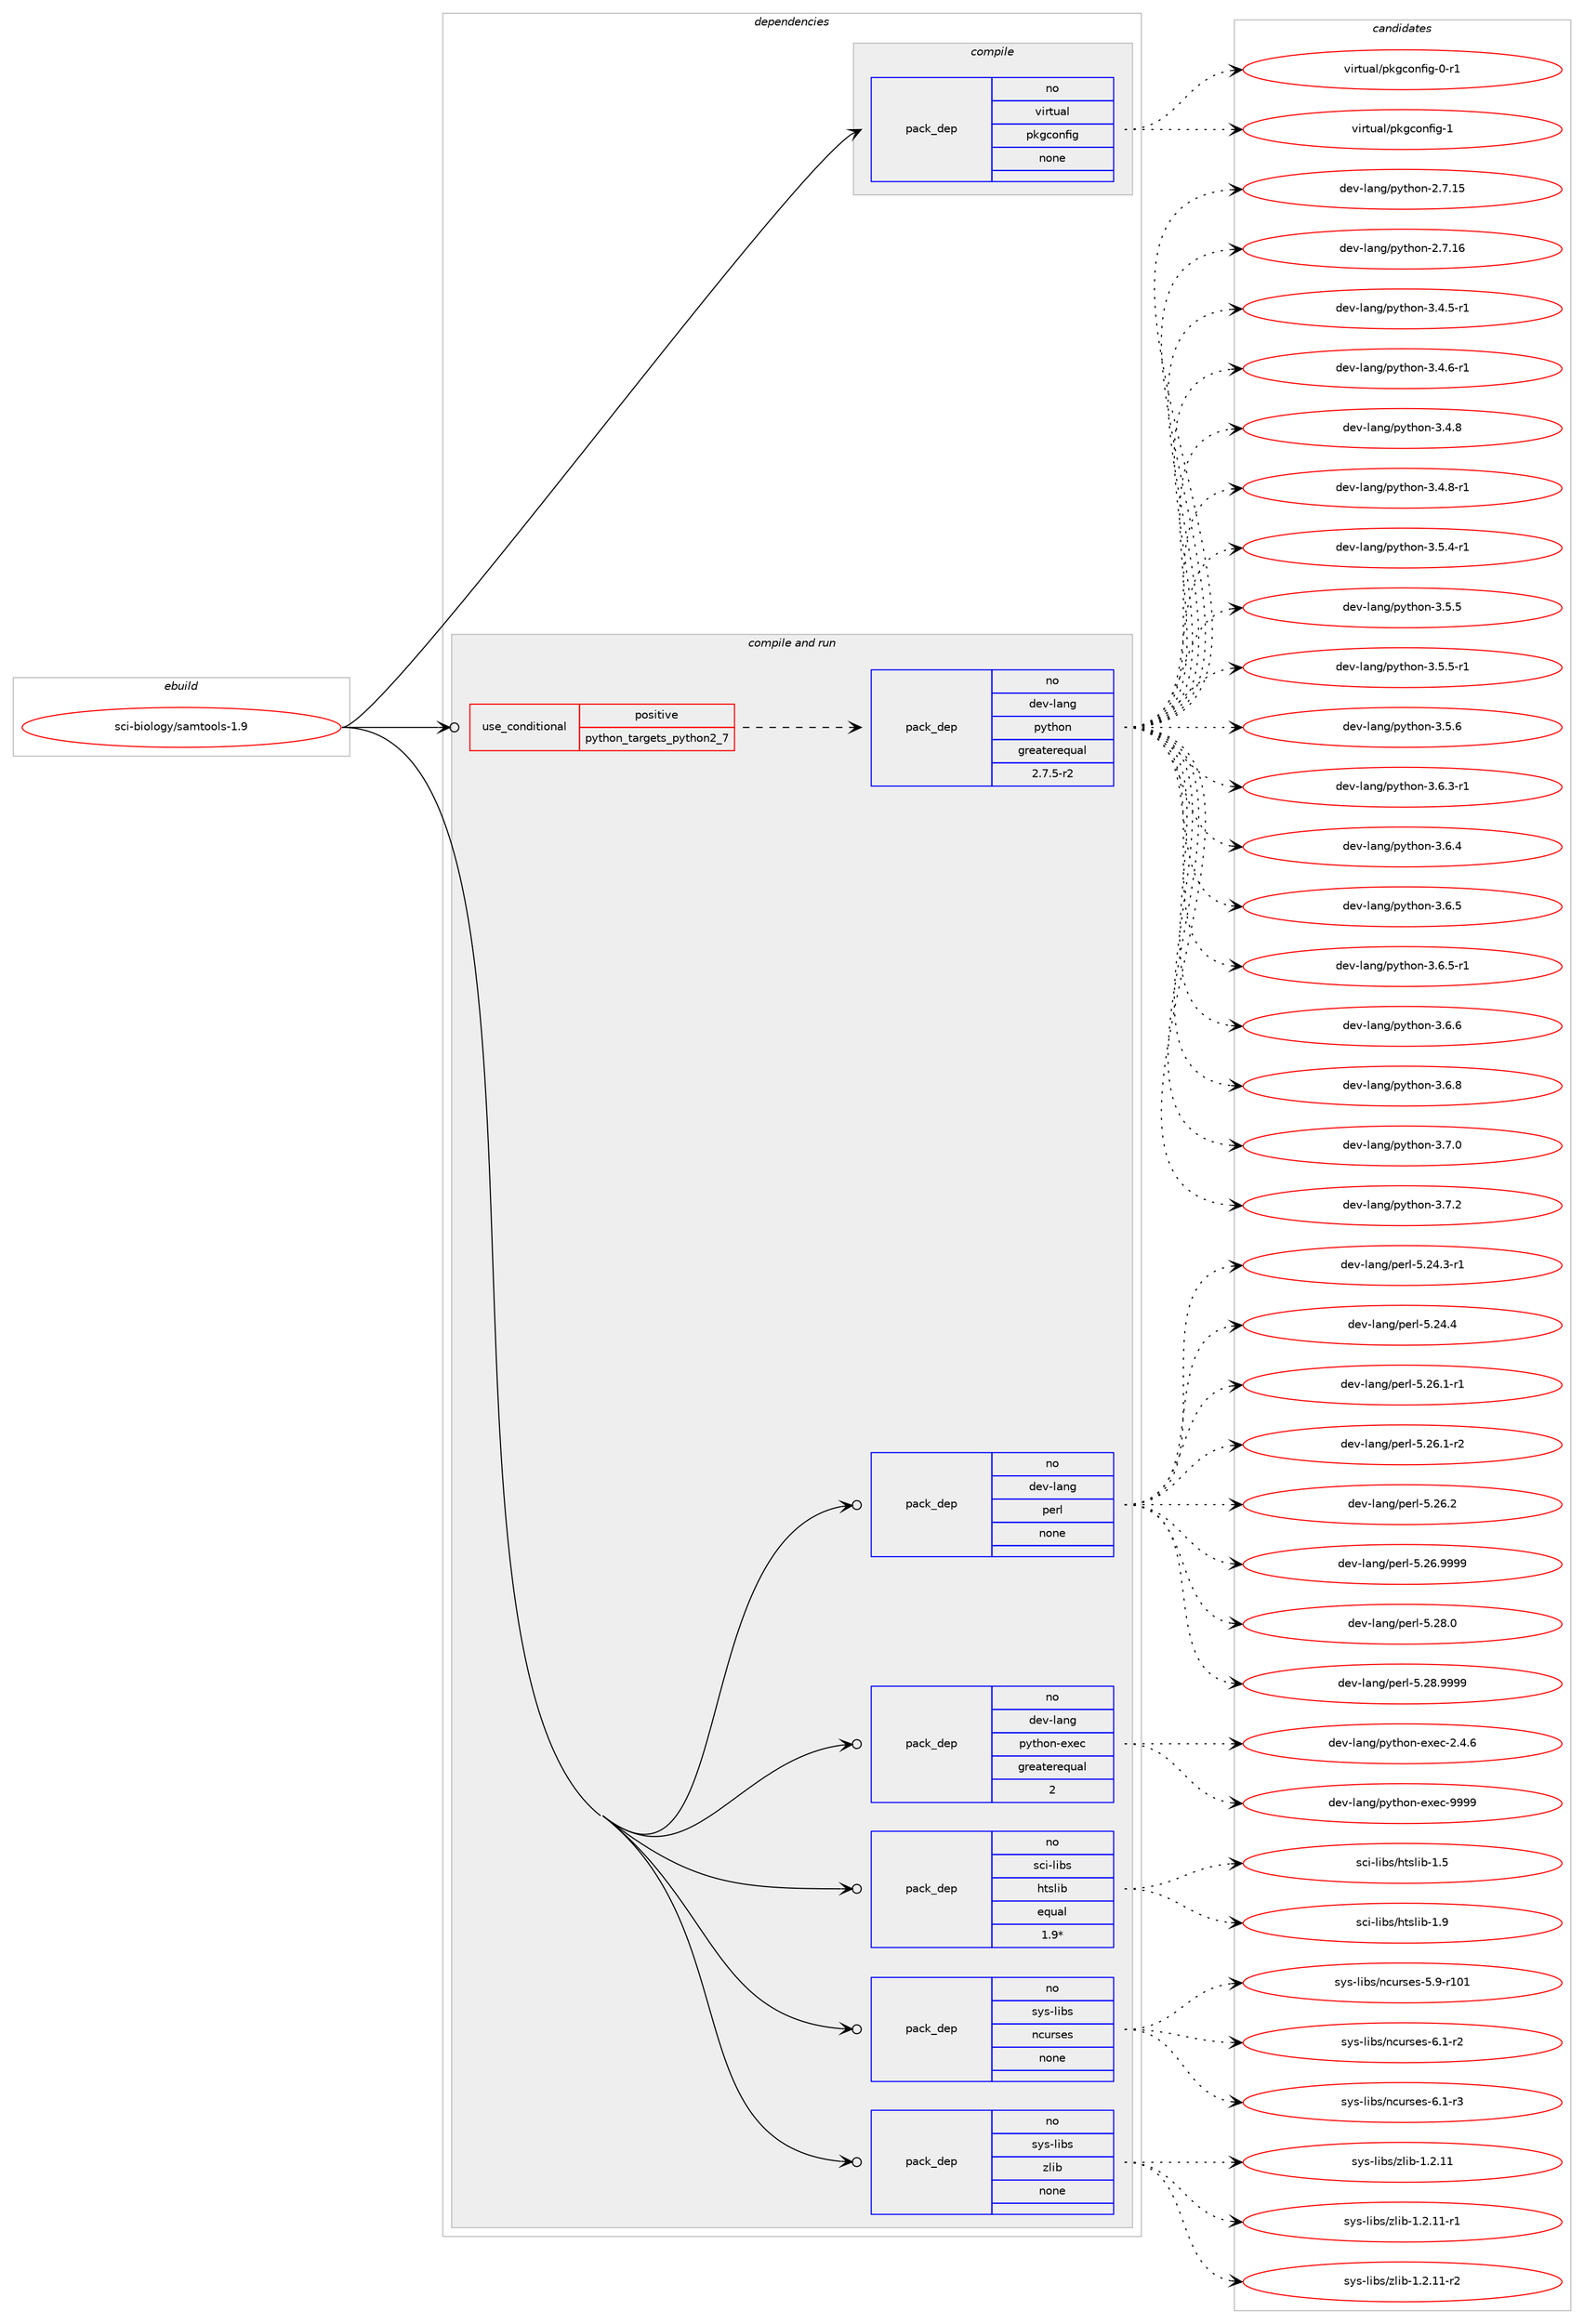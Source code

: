 digraph prolog {

# *************
# Graph options
# *************

newrank=true;
concentrate=true;
compound=true;
graph [rankdir=LR,fontname=Helvetica,fontsize=10,ranksep=1.5];#, ranksep=2.5, nodesep=0.2];
edge  [arrowhead=vee];
node  [fontname=Helvetica,fontsize=10];

# **********
# The ebuild
# **********

subgraph cluster_leftcol {
color=gray;
rank=same;
label=<<i>ebuild</i>>;
id [label="sci-biology/samtools-1.9", color=red, width=4, href="../sci-biology/samtools-1.9.svg"];
}

# ****************
# The dependencies
# ****************

subgraph cluster_midcol {
color=gray;
label=<<i>dependencies</i>>;
subgraph cluster_compile {
fillcolor="#eeeeee";
style=filled;
label=<<i>compile</i>>;
subgraph pack1207100 {
dependency1686888 [label=<<TABLE BORDER="0" CELLBORDER="1" CELLSPACING="0" CELLPADDING="4" WIDTH="220"><TR><TD ROWSPAN="6" CELLPADDING="30">pack_dep</TD></TR><TR><TD WIDTH="110">no</TD></TR><TR><TD>virtual</TD></TR><TR><TD>pkgconfig</TD></TR><TR><TD>none</TD></TR><TR><TD></TD></TR></TABLE>>, shape=none, color=blue];
}
id:e -> dependency1686888:w [weight=20,style="solid",arrowhead="vee"];
}
subgraph cluster_compileandrun {
fillcolor="#eeeeee";
style=filled;
label=<<i>compile and run</i>>;
subgraph cond452188 {
dependency1686889 [label=<<TABLE BORDER="0" CELLBORDER="1" CELLSPACING="0" CELLPADDING="4"><TR><TD ROWSPAN="3" CELLPADDING="10">use_conditional</TD></TR><TR><TD>positive</TD></TR><TR><TD>python_targets_python2_7</TD></TR></TABLE>>, shape=none, color=red];
subgraph pack1207101 {
dependency1686890 [label=<<TABLE BORDER="0" CELLBORDER="1" CELLSPACING="0" CELLPADDING="4" WIDTH="220"><TR><TD ROWSPAN="6" CELLPADDING="30">pack_dep</TD></TR><TR><TD WIDTH="110">no</TD></TR><TR><TD>dev-lang</TD></TR><TR><TD>python</TD></TR><TR><TD>greaterequal</TD></TR><TR><TD>2.7.5-r2</TD></TR></TABLE>>, shape=none, color=blue];
}
dependency1686889:e -> dependency1686890:w [weight=20,style="dashed",arrowhead="vee"];
}
id:e -> dependency1686889:w [weight=20,style="solid",arrowhead="odotvee"];
subgraph pack1207102 {
dependency1686891 [label=<<TABLE BORDER="0" CELLBORDER="1" CELLSPACING="0" CELLPADDING="4" WIDTH="220"><TR><TD ROWSPAN="6" CELLPADDING="30">pack_dep</TD></TR><TR><TD WIDTH="110">no</TD></TR><TR><TD>dev-lang</TD></TR><TR><TD>perl</TD></TR><TR><TD>none</TD></TR><TR><TD></TD></TR></TABLE>>, shape=none, color=blue];
}
id:e -> dependency1686891:w [weight=20,style="solid",arrowhead="odotvee"];
subgraph pack1207103 {
dependency1686892 [label=<<TABLE BORDER="0" CELLBORDER="1" CELLSPACING="0" CELLPADDING="4" WIDTH="220"><TR><TD ROWSPAN="6" CELLPADDING="30">pack_dep</TD></TR><TR><TD WIDTH="110">no</TD></TR><TR><TD>dev-lang</TD></TR><TR><TD>python-exec</TD></TR><TR><TD>greaterequal</TD></TR><TR><TD>2</TD></TR></TABLE>>, shape=none, color=blue];
}
id:e -> dependency1686892:w [weight=20,style="solid",arrowhead="odotvee"];
subgraph pack1207104 {
dependency1686893 [label=<<TABLE BORDER="0" CELLBORDER="1" CELLSPACING="0" CELLPADDING="4" WIDTH="220"><TR><TD ROWSPAN="6" CELLPADDING="30">pack_dep</TD></TR><TR><TD WIDTH="110">no</TD></TR><TR><TD>sci-libs</TD></TR><TR><TD>htslib</TD></TR><TR><TD>equal</TD></TR><TR><TD>1.9*</TD></TR></TABLE>>, shape=none, color=blue];
}
id:e -> dependency1686893:w [weight=20,style="solid",arrowhead="odotvee"];
subgraph pack1207105 {
dependency1686894 [label=<<TABLE BORDER="0" CELLBORDER="1" CELLSPACING="0" CELLPADDING="4" WIDTH="220"><TR><TD ROWSPAN="6" CELLPADDING="30">pack_dep</TD></TR><TR><TD WIDTH="110">no</TD></TR><TR><TD>sys-libs</TD></TR><TR><TD>ncurses</TD></TR><TR><TD>none</TD></TR><TR><TD></TD></TR></TABLE>>, shape=none, color=blue];
}
id:e -> dependency1686894:w [weight=20,style="solid",arrowhead="odotvee"];
subgraph pack1207106 {
dependency1686895 [label=<<TABLE BORDER="0" CELLBORDER="1" CELLSPACING="0" CELLPADDING="4" WIDTH="220"><TR><TD ROWSPAN="6" CELLPADDING="30">pack_dep</TD></TR><TR><TD WIDTH="110">no</TD></TR><TR><TD>sys-libs</TD></TR><TR><TD>zlib</TD></TR><TR><TD>none</TD></TR><TR><TD></TD></TR></TABLE>>, shape=none, color=blue];
}
id:e -> dependency1686895:w [weight=20,style="solid",arrowhead="odotvee"];
}
subgraph cluster_run {
fillcolor="#eeeeee";
style=filled;
label=<<i>run</i>>;
}
}

# **************
# The candidates
# **************

subgraph cluster_choices {
rank=same;
color=gray;
label=<<i>candidates</i>>;

subgraph choice1207100 {
color=black;
nodesep=1;
choice11810511411611797108471121071039911111010210510345484511449 [label="virtual/pkgconfig-0-r1", color=red, width=4,href="../virtual/pkgconfig-0-r1.svg"];
choice1181051141161179710847112107103991111101021051034549 [label="virtual/pkgconfig-1", color=red, width=4,href="../virtual/pkgconfig-1.svg"];
dependency1686888:e -> choice11810511411611797108471121071039911111010210510345484511449:w [style=dotted,weight="100"];
dependency1686888:e -> choice1181051141161179710847112107103991111101021051034549:w [style=dotted,weight="100"];
}
subgraph choice1207101 {
color=black;
nodesep=1;
choice10010111845108971101034711212111610411111045504655464953 [label="dev-lang/python-2.7.15", color=red, width=4,href="../dev-lang/python-2.7.15.svg"];
choice10010111845108971101034711212111610411111045504655464954 [label="dev-lang/python-2.7.16", color=red, width=4,href="../dev-lang/python-2.7.16.svg"];
choice1001011184510897110103471121211161041111104551465246534511449 [label="dev-lang/python-3.4.5-r1", color=red, width=4,href="../dev-lang/python-3.4.5-r1.svg"];
choice1001011184510897110103471121211161041111104551465246544511449 [label="dev-lang/python-3.4.6-r1", color=red, width=4,href="../dev-lang/python-3.4.6-r1.svg"];
choice100101118451089711010347112121116104111110455146524656 [label="dev-lang/python-3.4.8", color=red, width=4,href="../dev-lang/python-3.4.8.svg"];
choice1001011184510897110103471121211161041111104551465246564511449 [label="dev-lang/python-3.4.8-r1", color=red, width=4,href="../dev-lang/python-3.4.8-r1.svg"];
choice1001011184510897110103471121211161041111104551465346524511449 [label="dev-lang/python-3.5.4-r1", color=red, width=4,href="../dev-lang/python-3.5.4-r1.svg"];
choice100101118451089711010347112121116104111110455146534653 [label="dev-lang/python-3.5.5", color=red, width=4,href="../dev-lang/python-3.5.5.svg"];
choice1001011184510897110103471121211161041111104551465346534511449 [label="dev-lang/python-3.5.5-r1", color=red, width=4,href="../dev-lang/python-3.5.5-r1.svg"];
choice100101118451089711010347112121116104111110455146534654 [label="dev-lang/python-3.5.6", color=red, width=4,href="../dev-lang/python-3.5.6.svg"];
choice1001011184510897110103471121211161041111104551465446514511449 [label="dev-lang/python-3.6.3-r1", color=red, width=4,href="../dev-lang/python-3.6.3-r1.svg"];
choice100101118451089711010347112121116104111110455146544652 [label="dev-lang/python-3.6.4", color=red, width=4,href="../dev-lang/python-3.6.4.svg"];
choice100101118451089711010347112121116104111110455146544653 [label="dev-lang/python-3.6.5", color=red, width=4,href="../dev-lang/python-3.6.5.svg"];
choice1001011184510897110103471121211161041111104551465446534511449 [label="dev-lang/python-3.6.5-r1", color=red, width=4,href="../dev-lang/python-3.6.5-r1.svg"];
choice100101118451089711010347112121116104111110455146544654 [label="dev-lang/python-3.6.6", color=red, width=4,href="../dev-lang/python-3.6.6.svg"];
choice100101118451089711010347112121116104111110455146544656 [label="dev-lang/python-3.6.8", color=red, width=4,href="../dev-lang/python-3.6.8.svg"];
choice100101118451089711010347112121116104111110455146554648 [label="dev-lang/python-3.7.0", color=red, width=4,href="../dev-lang/python-3.7.0.svg"];
choice100101118451089711010347112121116104111110455146554650 [label="dev-lang/python-3.7.2", color=red, width=4,href="../dev-lang/python-3.7.2.svg"];
dependency1686890:e -> choice10010111845108971101034711212111610411111045504655464953:w [style=dotted,weight="100"];
dependency1686890:e -> choice10010111845108971101034711212111610411111045504655464954:w [style=dotted,weight="100"];
dependency1686890:e -> choice1001011184510897110103471121211161041111104551465246534511449:w [style=dotted,weight="100"];
dependency1686890:e -> choice1001011184510897110103471121211161041111104551465246544511449:w [style=dotted,weight="100"];
dependency1686890:e -> choice100101118451089711010347112121116104111110455146524656:w [style=dotted,weight="100"];
dependency1686890:e -> choice1001011184510897110103471121211161041111104551465246564511449:w [style=dotted,weight="100"];
dependency1686890:e -> choice1001011184510897110103471121211161041111104551465346524511449:w [style=dotted,weight="100"];
dependency1686890:e -> choice100101118451089711010347112121116104111110455146534653:w [style=dotted,weight="100"];
dependency1686890:e -> choice1001011184510897110103471121211161041111104551465346534511449:w [style=dotted,weight="100"];
dependency1686890:e -> choice100101118451089711010347112121116104111110455146534654:w [style=dotted,weight="100"];
dependency1686890:e -> choice1001011184510897110103471121211161041111104551465446514511449:w [style=dotted,weight="100"];
dependency1686890:e -> choice100101118451089711010347112121116104111110455146544652:w [style=dotted,weight="100"];
dependency1686890:e -> choice100101118451089711010347112121116104111110455146544653:w [style=dotted,weight="100"];
dependency1686890:e -> choice1001011184510897110103471121211161041111104551465446534511449:w [style=dotted,weight="100"];
dependency1686890:e -> choice100101118451089711010347112121116104111110455146544654:w [style=dotted,weight="100"];
dependency1686890:e -> choice100101118451089711010347112121116104111110455146544656:w [style=dotted,weight="100"];
dependency1686890:e -> choice100101118451089711010347112121116104111110455146554648:w [style=dotted,weight="100"];
dependency1686890:e -> choice100101118451089711010347112121116104111110455146554650:w [style=dotted,weight="100"];
}
subgraph choice1207102 {
color=black;
nodesep=1;
choice100101118451089711010347112101114108455346505246514511449 [label="dev-lang/perl-5.24.3-r1", color=red, width=4,href="../dev-lang/perl-5.24.3-r1.svg"];
choice10010111845108971101034711210111410845534650524652 [label="dev-lang/perl-5.24.4", color=red, width=4,href="../dev-lang/perl-5.24.4.svg"];
choice100101118451089711010347112101114108455346505446494511449 [label="dev-lang/perl-5.26.1-r1", color=red, width=4,href="../dev-lang/perl-5.26.1-r1.svg"];
choice100101118451089711010347112101114108455346505446494511450 [label="dev-lang/perl-5.26.1-r2", color=red, width=4,href="../dev-lang/perl-5.26.1-r2.svg"];
choice10010111845108971101034711210111410845534650544650 [label="dev-lang/perl-5.26.2", color=red, width=4,href="../dev-lang/perl-5.26.2.svg"];
choice10010111845108971101034711210111410845534650544657575757 [label="dev-lang/perl-5.26.9999", color=red, width=4,href="../dev-lang/perl-5.26.9999.svg"];
choice10010111845108971101034711210111410845534650564648 [label="dev-lang/perl-5.28.0", color=red, width=4,href="../dev-lang/perl-5.28.0.svg"];
choice10010111845108971101034711210111410845534650564657575757 [label="dev-lang/perl-5.28.9999", color=red, width=4,href="../dev-lang/perl-5.28.9999.svg"];
dependency1686891:e -> choice100101118451089711010347112101114108455346505246514511449:w [style=dotted,weight="100"];
dependency1686891:e -> choice10010111845108971101034711210111410845534650524652:w [style=dotted,weight="100"];
dependency1686891:e -> choice100101118451089711010347112101114108455346505446494511449:w [style=dotted,weight="100"];
dependency1686891:e -> choice100101118451089711010347112101114108455346505446494511450:w [style=dotted,weight="100"];
dependency1686891:e -> choice10010111845108971101034711210111410845534650544650:w [style=dotted,weight="100"];
dependency1686891:e -> choice10010111845108971101034711210111410845534650544657575757:w [style=dotted,weight="100"];
dependency1686891:e -> choice10010111845108971101034711210111410845534650564648:w [style=dotted,weight="100"];
dependency1686891:e -> choice10010111845108971101034711210111410845534650564657575757:w [style=dotted,weight="100"];
}
subgraph choice1207103 {
color=black;
nodesep=1;
choice1001011184510897110103471121211161041111104510112010199455046524654 [label="dev-lang/python-exec-2.4.6", color=red, width=4,href="../dev-lang/python-exec-2.4.6.svg"];
choice10010111845108971101034711212111610411111045101120101994557575757 [label="dev-lang/python-exec-9999", color=red, width=4,href="../dev-lang/python-exec-9999.svg"];
dependency1686892:e -> choice1001011184510897110103471121211161041111104510112010199455046524654:w [style=dotted,weight="100"];
dependency1686892:e -> choice10010111845108971101034711212111610411111045101120101994557575757:w [style=dotted,weight="100"];
}
subgraph choice1207104 {
color=black;
nodesep=1;
choice115991054510810598115471041161151081059845494653 [label="sci-libs/htslib-1.5", color=red, width=4,href="../sci-libs/htslib-1.5.svg"];
choice115991054510810598115471041161151081059845494657 [label="sci-libs/htslib-1.9", color=red, width=4,href="../sci-libs/htslib-1.9.svg"];
dependency1686893:e -> choice115991054510810598115471041161151081059845494653:w [style=dotted,weight="100"];
dependency1686893:e -> choice115991054510810598115471041161151081059845494657:w [style=dotted,weight="100"];
}
subgraph choice1207105 {
color=black;
nodesep=1;
choice115121115451081059811547110991171141151011154553465745114494849 [label="sys-libs/ncurses-5.9-r101", color=red, width=4,href="../sys-libs/ncurses-5.9-r101.svg"];
choice11512111545108105981154711099117114115101115455446494511450 [label="sys-libs/ncurses-6.1-r2", color=red, width=4,href="../sys-libs/ncurses-6.1-r2.svg"];
choice11512111545108105981154711099117114115101115455446494511451 [label="sys-libs/ncurses-6.1-r3", color=red, width=4,href="../sys-libs/ncurses-6.1-r3.svg"];
dependency1686894:e -> choice115121115451081059811547110991171141151011154553465745114494849:w [style=dotted,weight="100"];
dependency1686894:e -> choice11512111545108105981154711099117114115101115455446494511450:w [style=dotted,weight="100"];
dependency1686894:e -> choice11512111545108105981154711099117114115101115455446494511451:w [style=dotted,weight="100"];
}
subgraph choice1207106 {
color=black;
nodesep=1;
choice1151211154510810598115471221081059845494650464949 [label="sys-libs/zlib-1.2.11", color=red, width=4,href="../sys-libs/zlib-1.2.11.svg"];
choice11512111545108105981154712210810598454946504649494511449 [label="sys-libs/zlib-1.2.11-r1", color=red, width=4,href="../sys-libs/zlib-1.2.11-r1.svg"];
choice11512111545108105981154712210810598454946504649494511450 [label="sys-libs/zlib-1.2.11-r2", color=red, width=4,href="../sys-libs/zlib-1.2.11-r2.svg"];
dependency1686895:e -> choice1151211154510810598115471221081059845494650464949:w [style=dotted,weight="100"];
dependency1686895:e -> choice11512111545108105981154712210810598454946504649494511449:w [style=dotted,weight="100"];
dependency1686895:e -> choice11512111545108105981154712210810598454946504649494511450:w [style=dotted,weight="100"];
}
}

}
